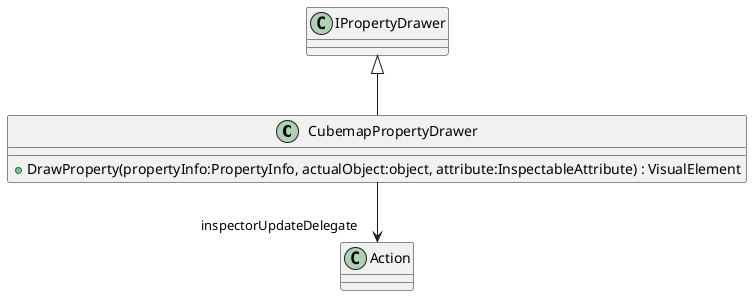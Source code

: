 @startuml
class CubemapPropertyDrawer {
    + DrawProperty(propertyInfo:PropertyInfo, actualObject:object, attribute:InspectableAttribute) : VisualElement
}
IPropertyDrawer <|-- CubemapPropertyDrawer
CubemapPropertyDrawer --> "inspectorUpdateDelegate" Action
@enduml

